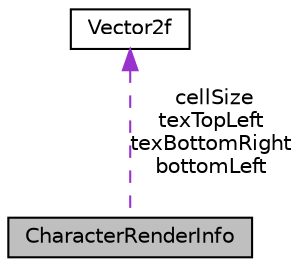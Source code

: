 digraph "CharacterRenderInfo"
{
  edge [fontname="Helvetica",fontsize="10",labelfontname="Helvetica",labelfontsize="10"];
  node [fontname="Helvetica",fontsize="10",shape=record];
  Node1 [label="CharacterRenderInfo",height=0.2,width=0.4,color="black", fillcolor="grey75", style="filled", fontcolor="black"];
  Node2 -> Node1 [dir="back",color="darkorchid3",fontsize="10",style="dashed",label=" cellSize\ntexTopLeft\ntexBottomRight\nbottomLeft" ,fontname="Helvetica"];
  Node2 [label="Vector2f",height=0.2,width=0.4,color="black", fillcolor="white", style="filled",URL="$unionVector2f.html",tooltip="2D floating-point vector with convenience accessors. "];
}

